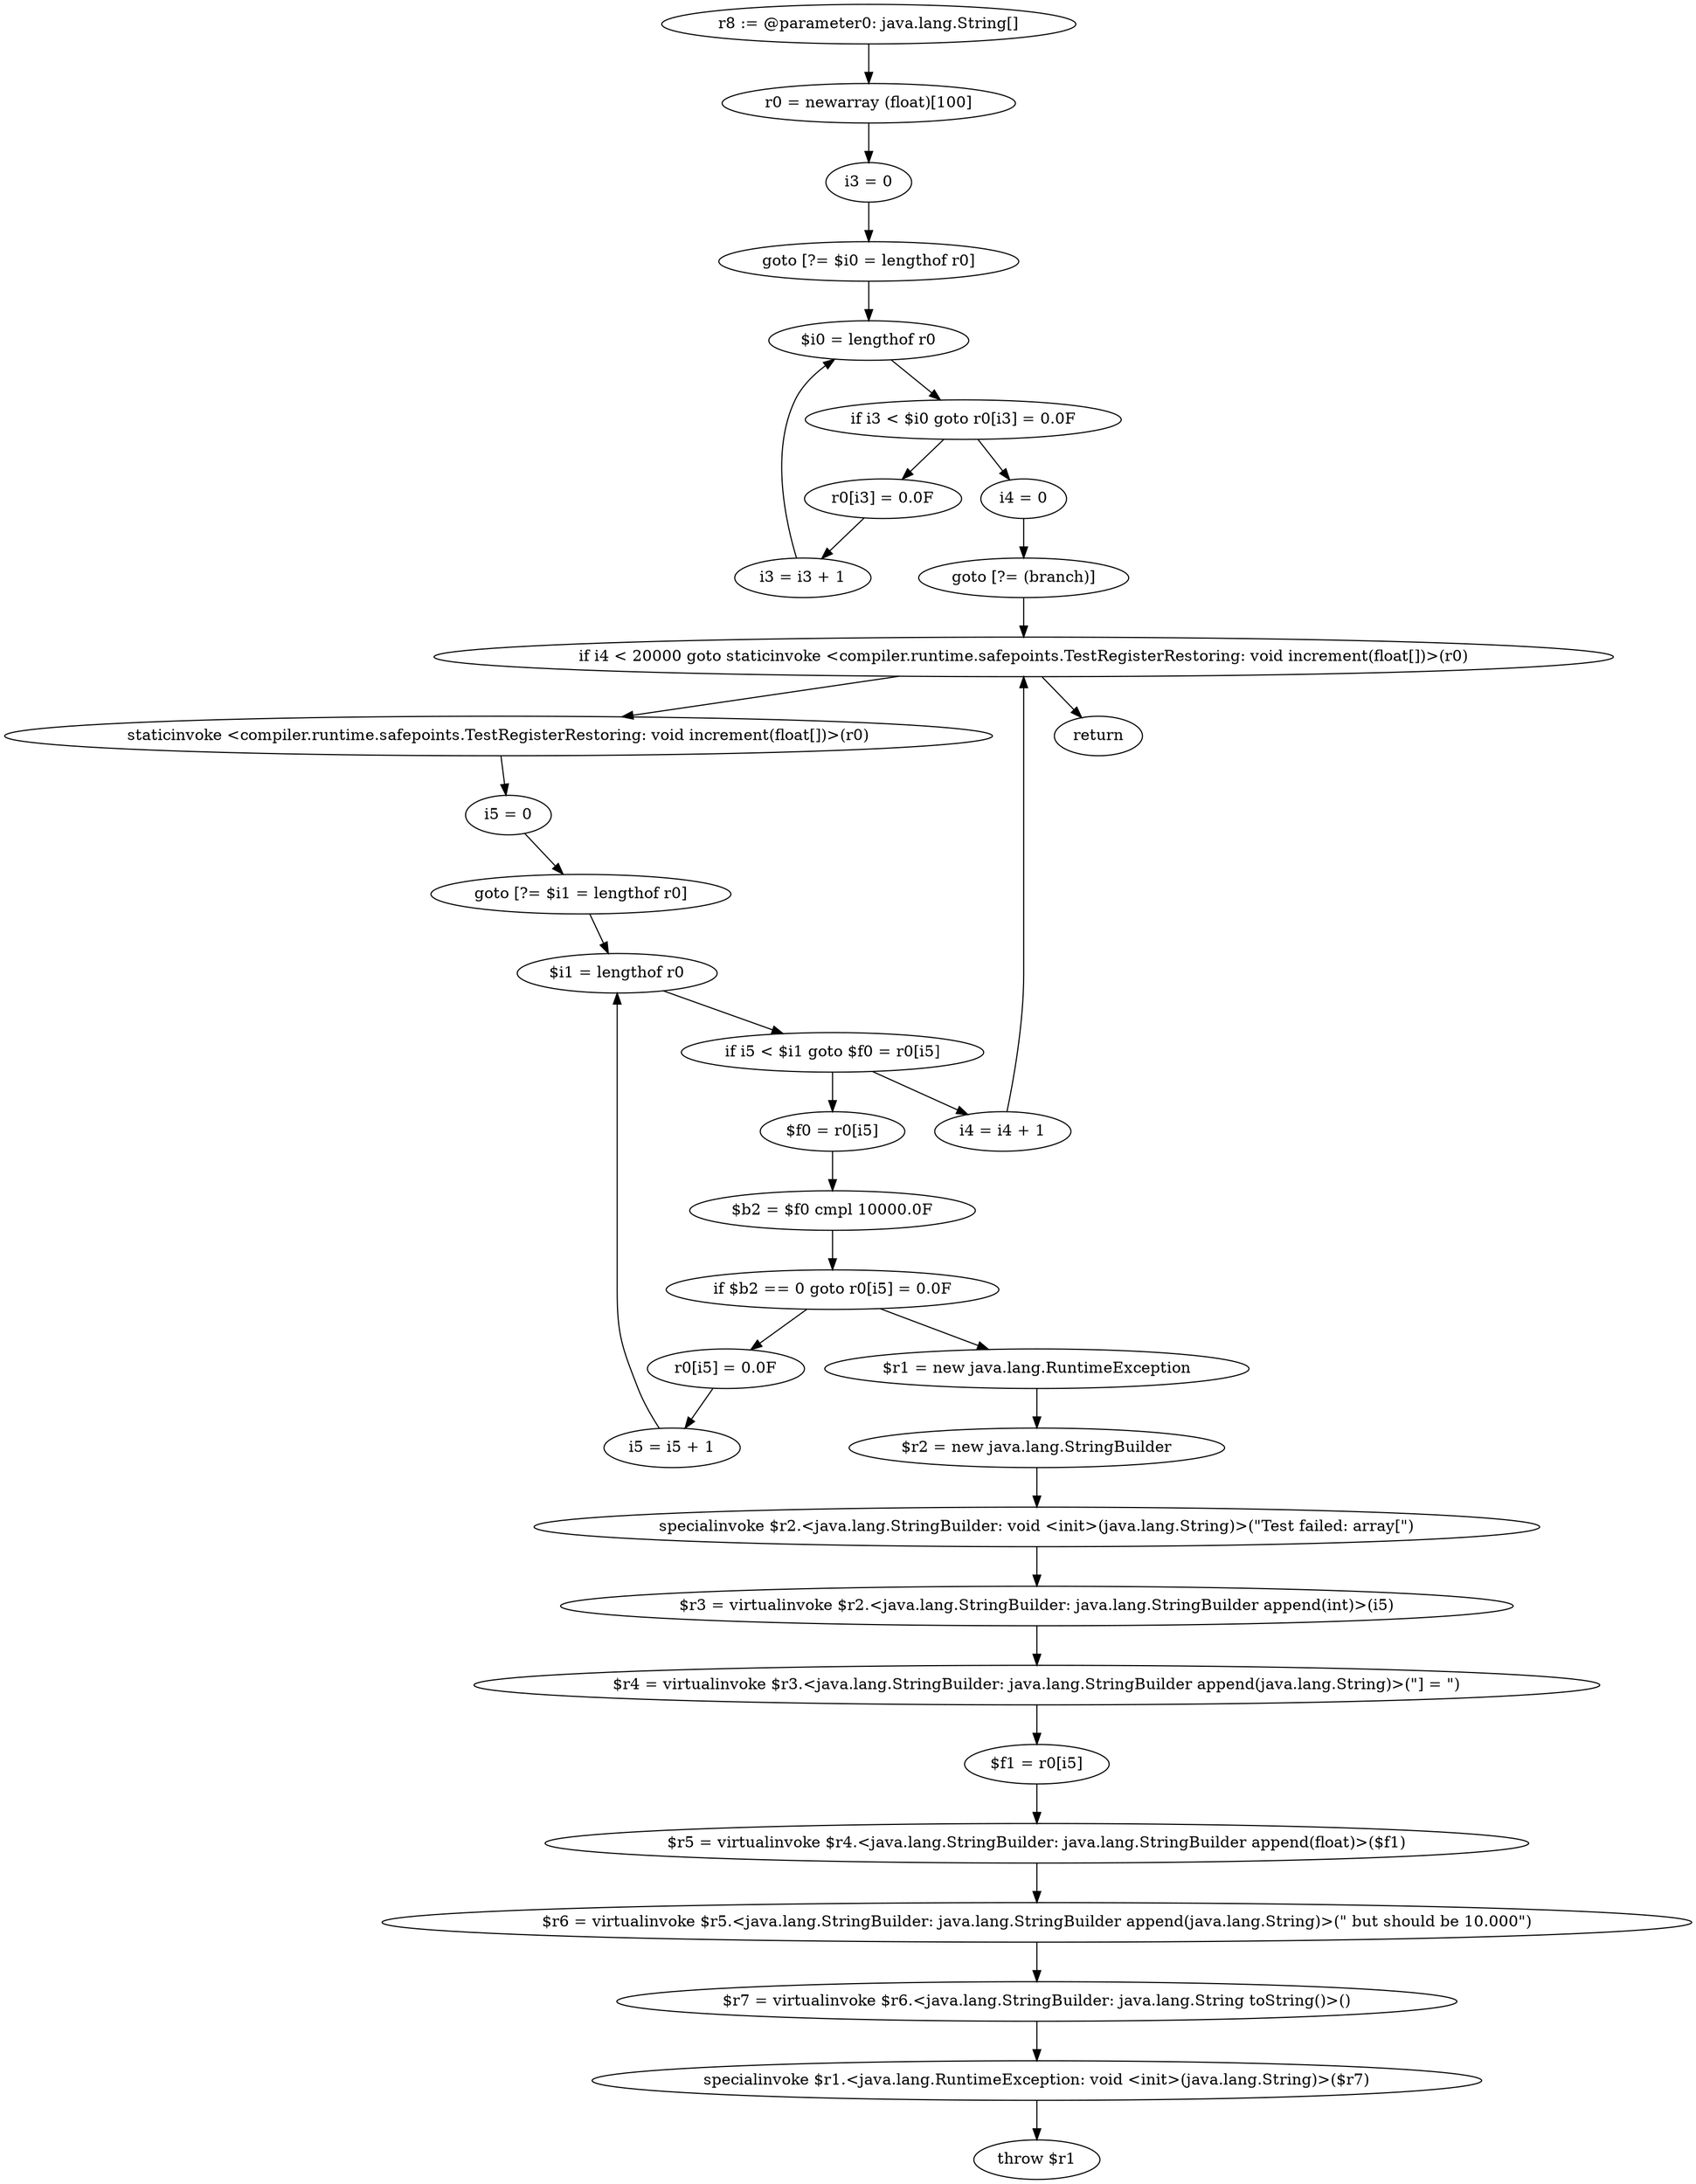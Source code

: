 digraph "unitGraph" {
    "r8 := @parameter0: java.lang.String[]"
    "r0 = newarray (float)[100]"
    "i3 = 0"
    "goto [?= $i0 = lengthof r0]"
    "r0[i3] = 0.0F"
    "i3 = i3 + 1"
    "$i0 = lengthof r0"
    "if i3 < $i0 goto r0[i3] = 0.0F"
    "i4 = 0"
    "goto [?= (branch)]"
    "staticinvoke <compiler.runtime.safepoints.TestRegisterRestoring: void increment(float[])>(r0)"
    "i5 = 0"
    "goto [?= $i1 = lengthof r0]"
    "$f0 = r0[i5]"
    "$b2 = $f0 cmpl 10000.0F"
    "if $b2 == 0 goto r0[i5] = 0.0F"
    "$r1 = new java.lang.RuntimeException"
    "$r2 = new java.lang.StringBuilder"
    "specialinvoke $r2.<java.lang.StringBuilder: void <init>(java.lang.String)>(\"Test failed: array[\")"
    "$r3 = virtualinvoke $r2.<java.lang.StringBuilder: java.lang.StringBuilder append(int)>(i5)"
    "$r4 = virtualinvoke $r3.<java.lang.StringBuilder: java.lang.StringBuilder append(java.lang.String)>(\"] = \")"
    "$f1 = r0[i5]"
    "$r5 = virtualinvoke $r4.<java.lang.StringBuilder: java.lang.StringBuilder append(float)>($f1)"
    "$r6 = virtualinvoke $r5.<java.lang.StringBuilder: java.lang.StringBuilder append(java.lang.String)>(\" but should be 10.000\")"
    "$r7 = virtualinvoke $r6.<java.lang.StringBuilder: java.lang.String toString()>()"
    "specialinvoke $r1.<java.lang.RuntimeException: void <init>(java.lang.String)>($r7)"
    "throw $r1"
    "r0[i5] = 0.0F"
    "i5 = i5 + 1"
    "$i1 = lengthof r0"
    "if i5 < $i1 goto $f0 = r0[i5]"
    "i4 = i4 + 1"
    "if i4 < 20000 goto staticinvoke <compiler.runtime.safepoints.TestRegisterRestoring: void increment(float[])>(r0)"
    "return"
    "r8 := @parameter0: java.lang.String[]"->"r0 = newarray (float)[100]";
    "r0 = newarray (float)[100]"->"i3 = 0";
    "i3 = 0"->"goto [?= $i0 = lengthof r0]";
    "goto [?= $i0 = lengthof r0]"->"$i0 = lengthof r0";
    "r0[i3] = 0.0F"->"i3 = i3 + 1";
    "i3 = i3 + 1"->"$i0 = lengthof r0";
    "$i0 = lengthof r0"->"if i3 < $i0 goto r0[i3] = 0.0F";
    "if i3 < $i0 goto r0[i3] = 0.0F"->"i4 = 0";
    "if i3 < $i0 goto r0[i3] = 0.0F"->"r0[i3] = 0.0F";
    "i4 = 0"->"goto [?= (branch)]";
    "goto [?= (branch)]"->"if i4 < 20000 goto staticinvoke <compiler.runtime.safepoints.TestRegisterRestoring: void increment(float[])>(r0)";
    "staticinvoke <compiler.runtime.safepoints.TestRegisterRestoring: void increment(float[])>(r0)"->"i5 = 0";
    "i5 = 0"->"goto [?= $i1 = lengthof r0]";
    "goto [?= $i1 = lengthof r0]"->"$i1 = lengthof r0";
    "$f0 = r0[i5]"->"$b2 = $f0 cmpl 10000.0F";
    "$b2 = $f0 cmpl 10000.0F"->"if $b2 == 0 goto r0[i5] = 0.0F";
    "if $b2 == 0 goto r0[i5] = 0.0F"->"$r1 = new java.lang.RuntimeException";
    "if $b2 == 0 goto r0[i5] = 0.0F"->"r0[i5] = 0.0F";
    "$r1 = new java.lang.RuntimeException"->"$r2 = new java.lang.StringBuilder";
    "$r2 = new java.lang.StringBuilder"->"specialinvoke $r2.<java.lang.StringBuilder: void <init>(java.lang.String)>(\"Test failed: array[\")";
    "specialinvoke $r2.<java.lang.StringBuilder: void <init>(java.lang.String)>(\"Test failed: array[\")"->"$r3 = virtualinvoke $r2.<java.lang.StringBuilder: java.lang.StringBuilder append(int)>(i5)";
    "$r3 = virtualinvoke $r2.<java.lang.StringBuilder: java.lang.StringBuilder append(int)>(i5)"->"$r4 = virtualinvoke $r3.<java.lang.StringBuilder: java.lang.StringBuilder append(java.lang.String)>(\"] = \")";
    "$r4 = virtualinvoke $r3.<java.lang.StringBuilder: java.lang.StringBuilder append(java.lang.String)>(\"] = \")"->"$f1 = r0[i5]";
    "$f1 = r0[i5]"->"$r5 = virtualinvoke $r4.<java.lang.StringBuilder: java.lang.StringBuilder append(float)>($f1)";
    "$r5 = virtualinvoke $r4.<java.lang.StringBuilder: java.lang.StringBuilder append(float)>($f1)"->"$r6 = virtualinvoke $r5.<java.lang.StringBuilder: java.lang.StringBuilder append(java.lang.String)>(\" but should be 10.000\")";
    "$r6 = virtualinvoke $r5.<java.lang.StringBuilder: java.lang.StringBuilder append(java.lang.String)>(\" but should be 10.000\")"->"$r7 = virtualinvoke $r6.<java.lang.StringBuilder: java.lang.String toString()>()";
    "$r7 = virtualinvoke $r6.<java.lang.StringBuilder: java.lang.String toString()>()"->"specialinvoke $r1.<java.lang.RuntimeException: void <init>(java.lang.String)>($r7)";
    "specialinvoke $r1.<java.lang.RuntimeException: void <init>(java.lang.String)>($r7)"->"throw $r1";
    "r0[i5] = 0.0F"->"i5 = i5 + 1";
    "i5 = i5 + 1"->"$i1 = lengthof r0";
    "$i1 = lengthof r0"->"if i5 < $i1 goto $f0 = r0[i5]";
    "if i5 < $i1 goto $f0 = r0[i5]"->"i4 = i4 + 1";
    "if i5 < $i1 goto $f0 = r0[i5]"->"$f0 = r0[i5]";
    "i4 = i4 + 1"->"if i4 < 20000 goto staticinvoke <compiler.runtime.safepoints.TestRegisterRestoring: void increment(float[])>(r0)";
    "if i4 < 20000 goto staticinvoke <compiler.runtime.safepoints.TestRegisterRestoring: void increment(float[])>(r0)"->"return";
    "if i4 < 20000 goto staticinvoke <compiler.runtime.safepoints.TestRegisterRestoring: void increment(float[])>(r0)"->"staticinvoke <compiler.runtime.safepoints.TestRegisterRestoring: void increment(float[])>(r0)";
}
